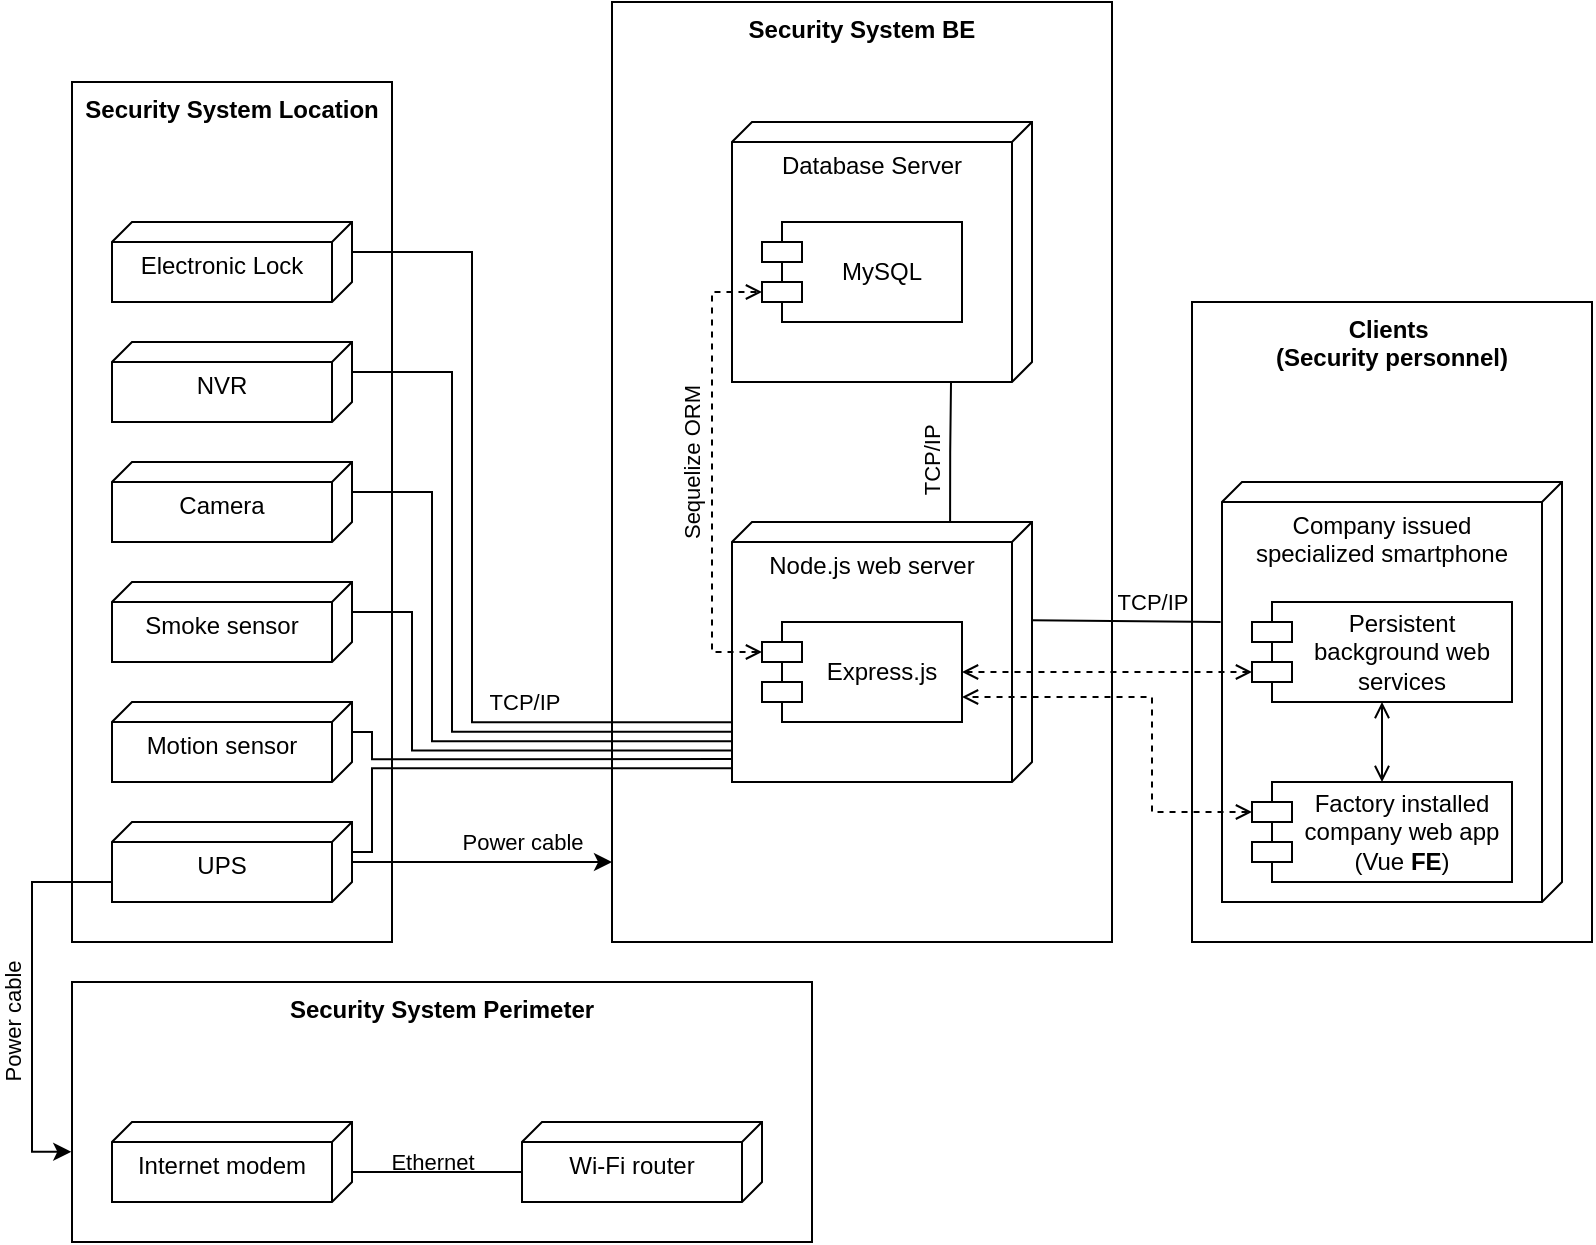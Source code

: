 <mxfile version="24.2.3" type="device">
  <diagram name="Page-1" id="cehMRIM41BI3gV5GMjhs">
    <mxGraphModel dx="3306" dy="888" grid="1" gridSize="10" guides="1" tooltips="1" connect="1" arrows="1" fold="1" page="1" pageScale="1" pageWidth="850" pageHeight="1100" math="0" shadow="0">
      <root>
        <mxCell id="0" />
        <mxCell id="1" parent="0" />
        <mxCell id="s2LrYkPRTLf5qbK-lkEV-50" value="Security System Location" style="whiteSpace=wrap;html=1;fillColor=none;verticalAlign=top;fontStyle=1" parent="1" vertex="1">
          <mxGeometry x="-80" y="50" width="160" height="430" as="geometry" />
        </mxCell>
        <mxCell id="s2LrYkPRTLf5qbK-lkEV-8" value="Security System BE" style="whiteSpace=wrap;html=1;fillColor=none;verticalAlign=top;fontStyle=1" parent="1" vertex="1">
          <mxGeometry x="190" y="10" width="250" height="470" as="geometry" />
        </mxCell>
        <mxCell id="s2LrYkPRTLf5qbK-lkEV-3" value="Clients&amp;nbsp;&lt;div&gt;(Security personnel)&lt;/div&gt;" style="whiteSpace=wrap;html=1;fillColor=none;verticalAlign=top;fontStyle=1" parent="1" vertex="1">
          <mxGeometry x="480" y="160" width="200" height="320" as="geometry" />
        </mxCell>
        <mxCell id="s2LrYkPRTLf5qbK-lkEV-1" value="Database Server" style="verticalAlign=top;align=center;spacingTop=8;spacingLeft=2;spacingRight=12;shape=cube;size=10;direction=south;fontStyle=0;html=1;whiteSpace=wrap;" parent="1" vertex="1">
          <mxGeometry x="250" y="70" width="150" height="130" as="geometry" />
        </mxCell>
        <mxCell id="s2LrYkPRTLf5qbK-lkEV-2" value="MySQL" style="shape=module;align=left;spacingLeft=20;align=center;verticalAlign=middle;whiteSpace=wrap;html=1;" parent="1" vertex="1">
          <mxGeometry x="265" y="120" width="100" height="50" as="geometry" />
        </mxCell>
        <mxCell id="s2LrYkPRTLf5qbK-lkEV-5" value="Company issued&lt;div&gt;specialized smartphone&lt;/div&gt;" style="verticalAlign=top;align=center;spacingTop=8;spacingLeft=2;spacingRight=12;shape=cube;size=10;direction=south;fontStyle=0;html=1;whiteSpace=wrap;" parent="1" vertex="1">
          <mxGeometry x="495" y="250" width="170" height="210" as="geometry" />
        </mxCell>
        <mxCell id="s2LrYkPRTLf5qbK-lkEV-12" style="edgeStyle=orthogonalEdgeStyle;rounded=0;orthogonalLoop=1;jettySize=auto;html=1;entryX=0.5;entryY=0;entryDx=0;entryDy=0;endArrow=open;endFill=0;startArrow=open;startFill=0;" parent="1" source="s2LrYkPRTLf5qbK-lkEV-7" target="s2LrYkPRTLf5qbK-lkEV-11" edge="1">
          <mxGeometry relative="1" as="geometry" />
        </mxCell>
        <mxCell id="s2LrYkPRTLf5qbK-lkEV-7" value="Persistent background web services" style="shape=module;align=left;spacingLeft=20;align=center;verticalAlign=middle;whiteSpace=wrap;html=1;" parent="1" vertex="1">
          <mxGeometry x="510" y="310" width="130" height="50" as="geometry" />
        </mxCell>
        <mxCell id="s2LrYkPRTLf5qbK-lkEV-11" value="Factory installed company web app (Vue&amp;nbsp;&lt;b&gt;FE&lt;/b&gt;)" style="shape=module;align=left;spacingLeft=20;align=center;verticalAlign=middle;whiteSpace=wrap;html=1;" parent="1" vertex="1">
          <mxGeometry x="510" y="400" width="130" height="50" as="geometry" />
        </mxCell>
        <mxCell id="s2LrYkPRTLf5qbK-lkEV-15" value="Node.js web server" style="verticalAlign=top;align=center;spacingTop=8;spacingLeft=2;spacingRight=12;shape=cube;size=10;direction=south;fontStyle=0;html=1;whiteSpace=wrap;" parent="1" vertex="1">
          <mxGeometry x="250" y="270" width="150" height="130" as="geometry" />
        </mxCell>
        <mxCell id="s2LrYkPRTLf5qbK-lkEV-16" value="Express.js" style="shape=module;align=left;spacingLeft=20;align=center;verticalAlign=middle;whiteSpace=wrap;html=1;" parent="1" vertex="1">
          <mxGeometry x="265" y="320" width="100" height="50" as="geometry" />
        </mxCell>
        <mxCell id="s2LrYkPRTLf5qbK-lkEV-17" style="edgeStyle=orthogonalEdgeStyle;rounded=0;orthogonalLoop=1;jettySize=auto;html=1;exitX=1;exitY=0.5;exitDx=0;exitDy=0;entryX=0;entryY=0;entryDx=0;entryDy=35;entryPerimeter=0;endArrow=open;endFill=0;startArrow=open;startFill=0;dashed=1;" parent="1" source="s2LrYkPRTLf5qbK-lkEV-16" target="s2LrYkPRTLf5qbK-lkEV-7" edge="1">
          <mxGeometry relative="1" as="geometry" />
        </mxCell>
        <mxCell id="s2LrYkPRTLf5qbK-lkEV-19" style="rounded=0;orthogonalLoop=1;jettySize=auto;html=1;exitX=0.378;exitY=0.002;exitDx=0;exitDy=0;exitPerimeter=0;entryX=0.401;entryY=1.004;entryDx=0;entryDy=0;entryPerimeter=0;endArrow=none;endFill=0;" parent="1" source="s2LrYkPRTLf5qbK-lkEV-15" edge="1">
          <mxGeometry relative="1" as="geometry">
            <mxPoint x="400" y="320.79" as="sourcePoint" />
            <mxPoint x="494.32" y="320.0" as="targetPoint" />
          </mxGeometry>
        </mxCell>
        <mxCell id="s2LrYkPRTLf5qbK-lkEV-20" value="&amp;nbsp;TCP/IP&amp;nbsp;" style="edgeLabel;html=1;align=center;verticalAlign=middle;resizable=0;points=[];labelBorderColor=none;rotation=0;labelBackgroundColor=none;" parent="s2LrYkPRTLf5qbK-lkEV-19" vertex="1" connectable="0">
          <mxGeometry x="0.015" y="2" relative="1" as="geometry">
            <mxPoint x="12" y="-8" as="offset" />
          </mxGeometry>
        </mxCell>
        <mxCell id="s2LrYkPRTLf5qbK-lkEV-24" style="edgeStyle=orthogonalEdgeStyle;rounded=0;orthogonalLoop=1;jettySize=auto;html=1;exitX=0.004;exitY=0.273;exitDx=0;exitDy=0;exitPerimeter=0;entryX=1.003;entryY=0.27;entryDx=0;entryDy=0;entryPerimeter=0;endArrow=none;endFill=0;" parent="1" source="s2LrYkPRTLf5qbK-lkEV-15" target="s2LrYkPRTLf5qbK-lkEV-1" edge="1">
          <mxGeometry relative="1" as="geometry" />
        </mxCell>
        <mxCell id="s2LrYkPRTLf5qbK-lkEV-25" value="TCP/IP" style="edgeLabel;html=1;align=center;verticalAlign=middle;resizable=0;points=[];labelBorderColor=none;rotation=-90;labelBackgroundColor=none;" parent="s2LrYkPRTLf5qbK-lkEV-24" vertex="1" connectable="0">
          <mxGeometry x="0.157" y="1" relative="1" as="geometry">
            <mxPoint x="-9" y="10" as="offset" />
          </mxGeometry>
        </mxCell>
        <mxCell id="s2LrYkPRTLf5qbK-lkEV-27" style="edgeStyle=orthogonalEdgeStyle;rounded=0;orthogonalLoop=1;jettySize=auto;html=1;exitX=0;exitY=0;exitDx=0;exitDy=15;exitPerimeter=0;entryX=0;entryY=0;entryDx=0;entryDy=35;entryPerimeter=0;endArrow=open;endFill=0;startArrow=open;startFill=0;dashed=1;" parent="1" source="s2LrYkPRTLf5qbK-lkEV-16" target="s2LrYkPRTLf5qbK-lkEV-2" edge="1">
          <mxGeometry relative="1" as="geometry">
            <Array as="points">
              <mxPoint x="240" y="335" />
              <mxPoint x="240" y="155" />
            </Array>
          </mxGeometry>
        </mxCell>
        <mxCell id="s2LrYkPRTLf5qbK-lkEV-28" value="&amp;nbsp;Sequelize ORM&amp;nbsp;" style="edgeLabel;html=1;align=center;verticalAlign=middle;resizable=0;points=[];labelBorderColor=none;labelBackgroundColor=none;rotation=-90;" parent="s2LrYkPRTLf5qbK-lkEV-27" vertex="1" connectable="0">
          <mxGeometry x="0.101" y="1" relative="1" as="geometry">
            <mxPoint x="-9" y="7" as="offset" />
          </mxGeometry>
        </mxCell>
        <mxCell id="s2LrYkPRTLf5qbK-lkEV-30" value="Electronic Lock" style="verticalAlign=top;align=center;spacingTop=8;spacingLeft=2;spacingRight=12;shape=cube;size=10;direction=south;fontStyle=0;html=1;whiteSpace=wrap;" parent="1" vertex="1">
          <mxGeometry x="-60" y="120" width="120" height="40" as="geometry" />
        </mxCell>
        <mxCell id="s2LrYkPRTLf5qbK-lkEV-31" value="NVR" style="verticalAlign=top;align=center;spacingTop=8;spacingLeft=2;spacingRight=12;shape=cube;size=10;direction=south;fontStyle=0;html=1;whiteSpace=wrap;" parent="1" vertex="1">
          <mxGeometry x="-60" y="180" width="120" height="40" as="geometry" />
        </mxCell>
        <mxCell id="s2LrYkPRTLf5qbK-lkEV-32" value="Camera" style="verticalAlign=top;align=center;spacingTop=8;spacingLeft=2;spacingRight=12;shape=cube;size=10;direction=south;fontStyle=0;html=1;whiteSpace=wrap;" parent="1" vertex="1">
          <mxGeometry x="-60" y="240" width="120" height="40" as="geometry" />
        </mxCell>
        <mxCell id="s2LrYkPRTLf5qbK-lkEV-33" value="Smoke sensor" style="verticalAlign=top;align=center;spacingTop=8;spacingLeft=2;spacingRight=12;shape=cube;size=10;direction=south;fontStyle=0;html=1;whiteSpace=wrap;" parent="1" vertex="1">
          <mxGeometry x="-60" y="300" width="120" height="40" as="geometry" />
        </mxCell>
        <mxCell id="s2LrYkPRTLf5qbK-lkEV-34" value="Motion sensor" style="verticalAlign=top;align=center;spacingTop=8;spacingLeft=2;spacingRight=12;shape=cube;size=10;direction=south;fontStyle=0;html=1;whiteSpace=wrap;" parent="1" vertex="1">
          <mxGeometry x="-60" y="360" width="120" height="40" as="geometry" />
        </mxCell>
        <mxCell id="s2LrYkPRTLf5qbK-lkEV-35" value="UPS" style="verticalAlign=top;align=center;spacingTop=8;spacingLeft=2;spacingRight=12;shape=cube;size=10;direction=south;fontStyle=0;html=1;whiteSpace=wrap;" parent="1" vertex="1">
          <mxGeometry x="-60" y="420" width="120" height="40" as="geometry" />
        </mxCell>
        <mxCell id="s2LrYkPRTLf5qbK-lkEV-36" style="edgeStyle=orthogonalEdgeStyle;rounded=0;orthogonalLoop=1;jettySize=auto;html=1;entryX=0.947;entryY=0.999;entryDx=0;entryDy=0;entryPerimeter=0;endArrow=none;endFill=0;exitX=0;exitY=0;exitDx=15;exitDy=0;exitPerimeter=0;" parent="1" source="s2LrYkPRTLf5qbK-lkEV-35" target="s2LrYkPRTLf5qbK-lkEV-15" edge="1">
          <mxGeometry relative="1" as="geometry">
            <Array as="points">
              <mxPoint x="70" y="435" />
              <mxPoint x="70" y="393" />
            </Array>
          </mxGeometry>
        </mxCell>
        <mxCell id="s2LrYkPRTLf5qbK-lkEV-39" style="edgeStyle=orthogonalEdgeStyle;rounded=0;orthogonalLoop=1;jettySize=auto;html=1;entryX=0.912;entryY=0.998;entryDx=0;entryDy=0;entryPerimeter=0;endArrow=none;endFill=0;exitX=0;exitY=0;exitDx=15;exitDy=0;exitPerimeter=0;" parent="1" source="s2LrYkPRTLf5qbK-lkEV-34" target="s2LrYkPRTLf5qbK-lkEV-15" edge="1">
          <mxGeometry relative="1" as="geometry">
            <Array as="points">
              <mxPoint x="70" y="375" />
              <mxPoint x="70" y="389" />
            </Array>
          </mxGeometry>
        </mxCell>
        <mxCell id="s2LrYkPRTLf5qbK-lkEV-40" style="edgeStyle=orthogonalEdgeStyle;rounded=0;orthogonalLoop=1;jettySize=auto;html=1;entryX=0.879;entryY=1.001;entryDx=0;entryDy=0;entryPerimeter=0;endArrow=none;endFill=0;exitX=0;exitY=0;exitDx=15;exitDy=0;exitPerimeter=0;" parent="1" source="s2LrYkPRTLf5qbK-lkEV-33" target="s2LrYkPRTLf5qbK-lkEV-15" edge="1">
          <mxGeometry relative="1" as="geometry">
            <Array as="points">
              <mxPoint x="90" y="315" />
              <mxPoint x="90" y="384" />
            </Array>
          </mxGeometry>
        </mxCell>
        <mxCell id="s2LrYkPRTLf5qbK-lkEV-41" style="edgeStyle=orthogonalEdgeStyle;rounded=0;orthogonalLoop=1;jettySize=auto;html=1;entryX=0.843;entryY=1.001;entryDx=0;entryDy=0;entryPerimeter=0;endArrow=none;endFill=0;exitX=0;exitY=0;exitDx=15;exitDy=0;exitPerimeter=0;" parent="1" source="s2LrYkPRTLf5qbK-lkEV-32" target="s2LrYkPRTLf5qbK-lkEV-15" edge="1">
          <mxGeometry relative="1" as="geometry">
            <Array as="points">
              <mxPoint x="100" y="255" />
              <mxPoint x="100" y="380" />
            </Array>
          </mxGeometry>
        </mxCell>
        <mxCell id="s2LrYkPRTLf5qbK-lkEV-44" style="edgeStyle=orthogonalEdgeStyle;rounded=0;orthogonalLoop=1;jettySize=auto;html=1;entryX=0.807;entryY=0.999;entryDx=0;entryDy=0;entryPerimeter=0;endArrow=none;endFill=0;exitX=0;exitY=0;exitDx=15;exitDy=0;exitPerimeter=0;" parent="1" source="s2LrYkPRTLf5qbK-lkEV-31" target="s2LrYkPRTLf5qbK-lkEV-15" edge="1">
          <mxGeometry relative="1" as="geometry">
            <Array as="points">
              <mxPoint x="110" y="195" />
              <mxPoint x="110" y="375" />
            </Array>
          </mxGeometry>
        </mxCell>
        <mxCell id="s2LrYkPRTLf5qbK-lkEV-45" style="edgeStyle=orthogonalEdgeStyle;rounded=0;orthogonalLoop=1;jettySize=auto;html=1;entryX=0.77;entryY=0.999;entryDx=0;entryDy=0;entryPerimeter=0;endArrow=none;endFill=0;exitX=0;exitY=0;exitDx=15;exitDy=0;exitPerimeter=0;" parent="1" source="s2LrYkPRTLf5qbK-lkEV-30" target="s2LrYkPRTLf5qbK-lkEV-15" edge="1">
          <mxGeometry relative="1" as="geometry">
            <Array as="points">
              <mxPoint x="120" y="135" />
              <mxPoint x="120" y="370" />
            </Array>
          </mxGeometry>
        </mxCell>
        <mxCell id="s2LrYkPRTLf5qbK-lkEV-46" value="&amp;nbsp;TCP/IP&amp;nbsp;" style="edgeLabel;html=1;align=center;verticalAlign=middle;resizable=0;points=[];labelBorderColor=none;rotation=0;" parent="s2LrYkPRTLf5qbK-lkEV-45" vertex="1" connectable="0">
          <mxGeometry x="0.625" relative="1" as="geometry">
            <mxPoint x="-25" y="-10" as="offset" />
          </mxGeometry>
        </mxCell>
        <mxCell id="s2LrYkPRTLf5qbK-lkEV-47" style="edgeStyle=orthogonalEdgeStyle;rounded=0;orthogonalLoop=1;jettySize=auto;html=1;exitX=0;exitY=0;exitDx=0;exitDy=15;exitPerimeter=0;entryX=1;entryY=0.75;entryDx=0;entryDy=0;endArrow=open;endFill=0;startArrow=open;startFill=0;dashed=1;" parent="1" source="s2LrYkPRTLf5qbK-lkEV-11" target="s2LrYkPRTLf5qbK-lkEV-16" edge="1">
          <mxGeometry relative="1" as="geometry">
            <Array as="points">
              <mxPoint x="460" y="415" />
              <mxPoint x="460" y="358" />
            </Array>
          </mxGeometry>
        </mxCell>
        <mxCell id="s2LrYkPRTLf5qbK-lkEV-51" value="Security System Perimeter" style="whiteSpace=wrap;html=1;fillColor=none;verticalAlign=top;fontStyle=1" parent="1" vertex="1">
          <mxGeometry x="-80" y="500" width="370" height="130" as="geometry" />
        </mxCell>
        <mxCell id="s2LrYkPRTLf5qbK-lkEV-52" value="Wi-Fi router" style="verticalAlign=top;align=center;spacingTop=8;spacingLeft=2;spacingRight=12;shape=cube;size=10;direction=south;fontStyle=0;html=1;whiteSpace=wrap;" parent="1" vertex="1">
          <mxGeometry x="145" y="570" width="120" height="40" as="geometry" />
        </mxCell>
        <mxCell id="s2LrYkPRTLf5qbK-lkEV-53" value="Internet modem" style="verticalAlign=top;align=center;spacingTop=8;spacingLeft=2;spacingRight=12;shape=cube;size=10;direction=south;fontStyle=0;html=1;whiteSpace=wrap;" parent="1" vertex="1">
          <mxGeometry x="-60" y="570" width="120" height="40" as="geometry" />
        </mxCell>
        <mxCell id="s2LrYkPRTLf5qbK-lkEV-54" style="rounded=0;orthogonalLoop=1;jettySize=auto;html=1;entryX=0;entryY=0;entryDx=25;entryDy=120;entryPerimeter=0;endArrow=none;endFill=0;" parent="1" target="s2LrYkPRTLf5qbK-lkEV-52" edge="1">
          <mxGeometry relative="1" as="geometry">
            <mxPoint x="60" y="595" as="sourcePoint" />
          </mxGeometry>
        </mxCell>
        <mxCell id="s2LrYkPRTLf5qbK-lkEV-55" value="Ethernet" style="edgeLabel;html=1;align=center;verticalAlign=middle;resizable=0;points=[];labelBackgroundColor=none;" parent="s2LrYkPRTLf5qbK-lkEV-54" vertex="1" connectable="0">
          <mxGeometry x="-0.248" relative="1" as="geometry">
            <mxPoint x="8" y="-5" as="offset" />
          </mxGeometry>
        </mxCell>
        <mxCell id="s2LrYkPRTLf5qbK-lkEV-56" style="edgeStyle=orthogonalEdgeStyle;rounded=0;orthogonalLoop=1;jettySize=auto;html=1;entryX=-0.001;entryY=0.653;entryDx=0;entryDy=0;entryPerimeter=0;endArrow=classic;endFill=1;" parent="1" source="s2LrYkPRTLf5qbK-lkEV-35" target="s2LrYkPRTLf5qbK-lkEV-51" edge="1">
          <mxGeometry relative="1" as="geometry">
            <Array as="points">
              <mxPoint x="-100" y="450" />
              <mxPoint x="-100" y="585" />
            </Array>
          </mxGeometry>
        </mxCell>
        <mxCell id="s2LrYkPRTLf5qbK-lkEV-64" value="Power cable" style="edgeLabel;html=1;align=center;verticalAlign=middle;resizable=0;points=[];labelBackgroundColor=none;rotation=-90;" parent="s2LrYkPRTLf5qbK-lkEV-56" vertex="1" connectable="0">
          <mxGeometry x="0.129" y="-1" relative="1" as="geometry">
            <mxPoint x="-9" as="offset" />
          </mxGeometry>
        </mxCell>
        <mxCell id="s2LrYkPRTLf5qbK-lkEV-62" style="edgeStyle=orthogonalEdgeStyle;rounded=0;orthogonalLoop=1;jettySize=auto;html=1;entryX=0;entryY=0.915;entryDx=0;entryDy=0;entryPerimeter=0;endArrow=classic;endFill=1;" parent="1" source="s2LrYkPRTLf5qbK-lkEV-35" target="s2LrYkPRTLf5qbK-lkEV-8" edge="1">
          <mxGeometry relative="1" as="geometry" />
        </mxCell>
        <mxCell id="s2LrYkPRTLf5qbK-lkEV-63" value="Power cable" style="edgeLabel;html=1;align=center;verticalAlign=middle;resizable=0;points=[];labelBackgroundColor=none;" parent="s2LrYkPRTLf5qbK-lkEV-62" vertex="1" connectable="0">
          <mxGeometry x="-0.048" relative="1" as="geometry">
            <mxPoint x="23" y="-10" as="offset" />
          </mxGeometry>
        </mxCell>
      </root>
    </mxGraphModel>
  </diagram>
</mxfile>
